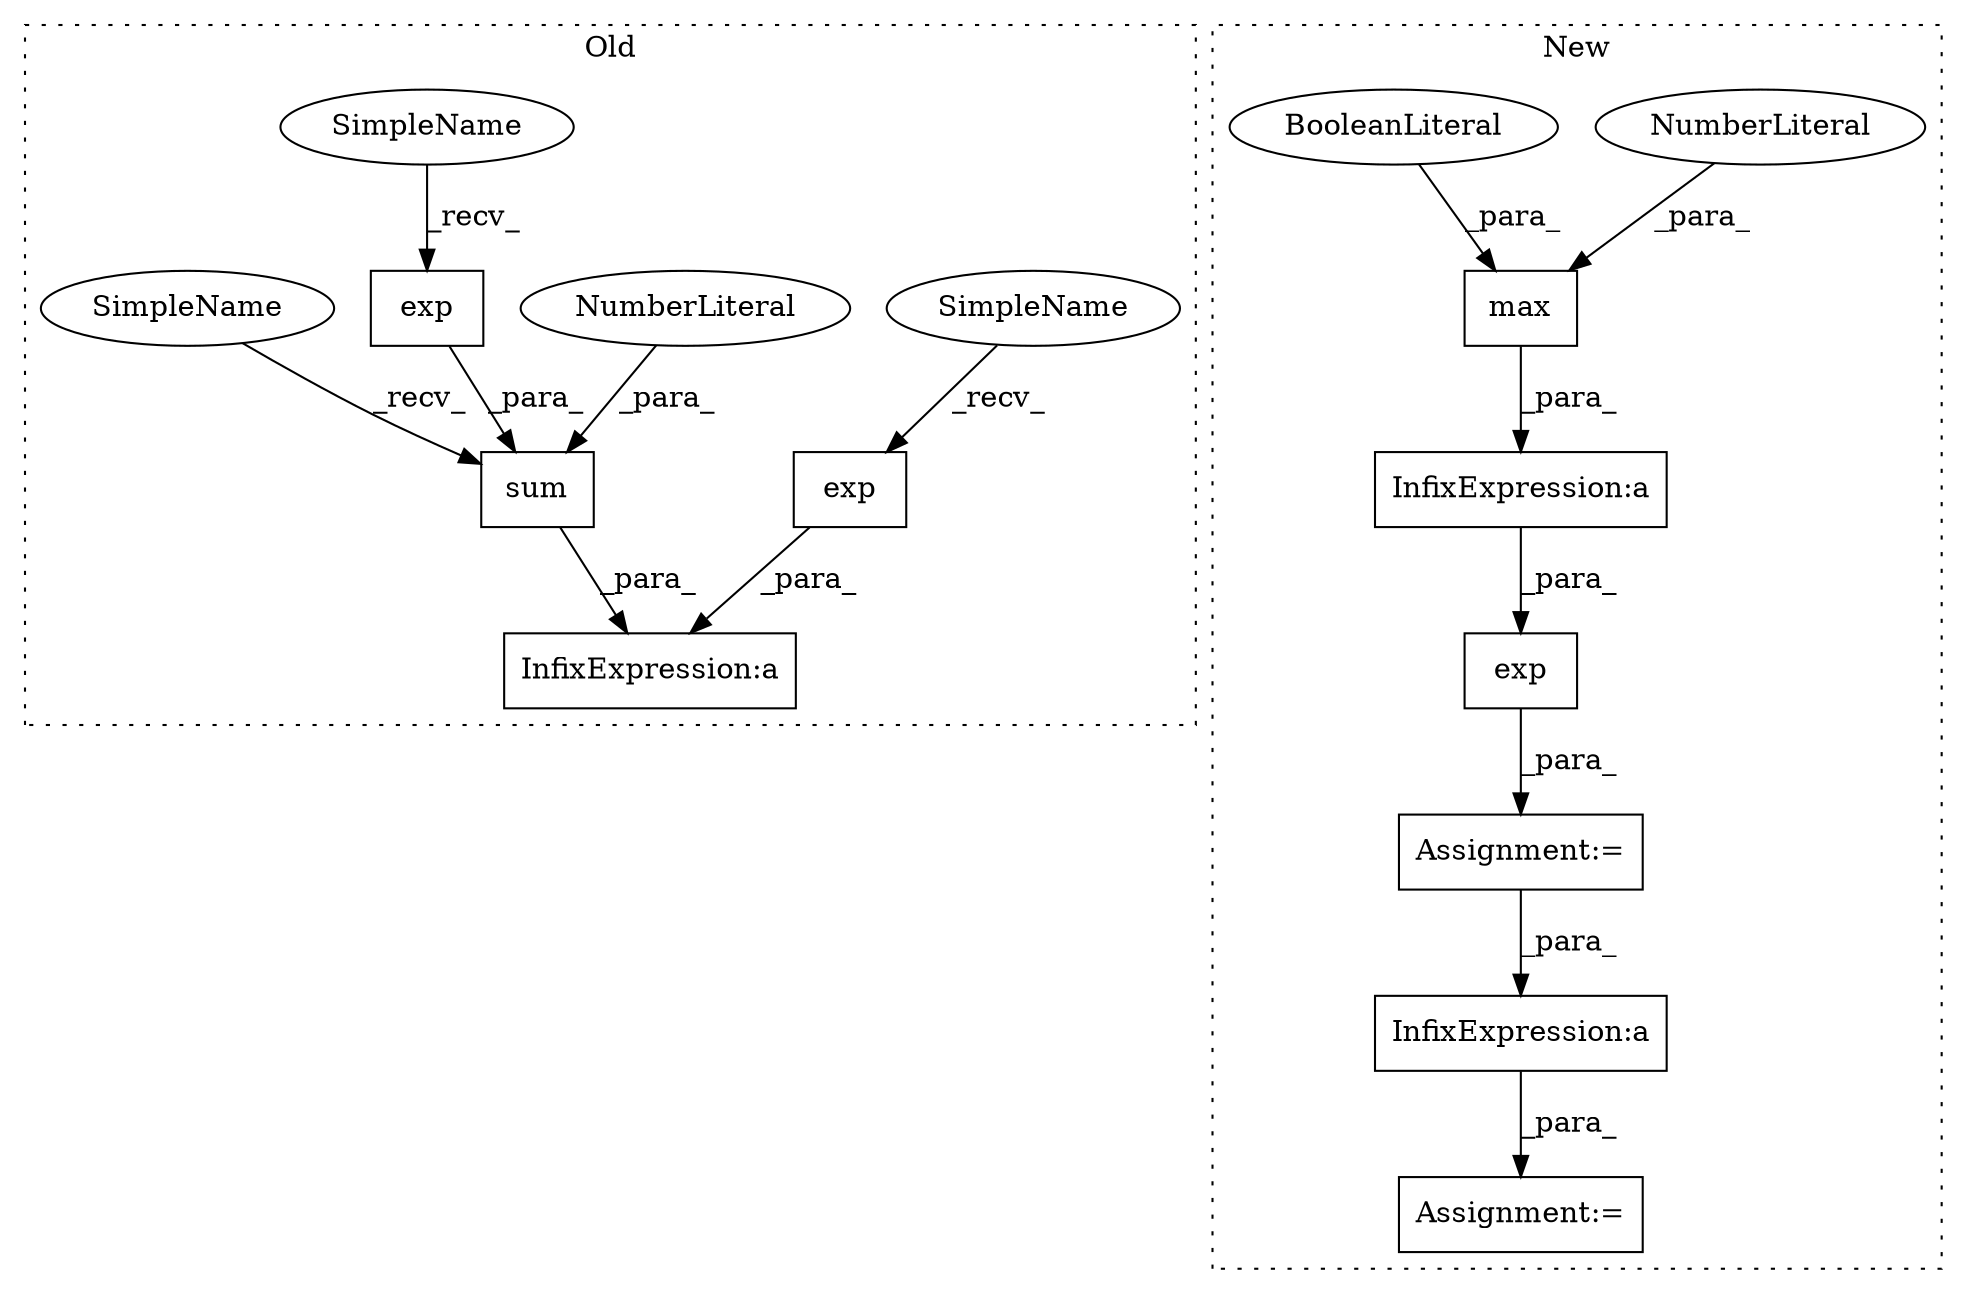 digraph G {
subgraph cluster0 {
1 [label="exp" a="32" s="5500,5507" l="4,1" shape="box"];
8 [label="InfixExpression:a" a="27" s="5508" l="3" shape="box"];
10 [label="sum" a="32" s="5517,5535" l="4,1" shape="box"];
11 [label="NumberLiteral" a="34" s="5534" l="1" shape="ellipse"];
12 [label="exp" a="32" s="5527,5532" l="4,1" shape="box"];
14 [label="SimpleName" a="42" s="5494" l="5" shape="ellipse"];
15 [label="SimpleName" a="42" s="5511" l="5" shape="ellipse"];
16 [label="SimpleName" a="42" s="5521" l="5" shape="ellipse"];
label = "Old";
style="dotted";
}
subgraph cluster1 {
2 [label="max" a="32" s="5532,5542" l="4,1" shape="box"];
3 [label="Assignment:=" a="7" s="5515" l="1" shape="box"];
4 [label="exp" a="32" s="5522,5543" l="4,1" shape="box"];
5 [label="InfixExpression:a" a="27" s="5527" l="3" shape="box"];
6 [label="NumberLiteral" a="34" s="5536" l="1" shape="ellipse"];
7 [label="InfixExpression:a" a="27" s="5558" l="3" shape="box"];
9 [label="BooleanLiteral" a="9" s="5538" l="4" shape="ellipse"];
13 [label="Assignment:=" a="7" s="5553" l="1" shape="box"];
label = "New";
style="dotted";
}
1 -> 8 [label="_para_"];
2 -> 5 [label="_para_"];
3 -> 7 [label="_para_"];
4 -> 3 [label="_para_"];
5 -> 4 [label="_para_"];
6 -> 2 [label="_para_"];
7 -> 13 [label="_para_"];
9 -> 2 [label="_para_"];
10 -> 8 [label="_para_"];
11 -> 10 [label="_para_"];
12 -> 10 [label="_para_"];
14 -> 1 [label="_recv_"];
15 -> 10 [label="_recv_"];
16 -> 12 [label="_recv_"];
}